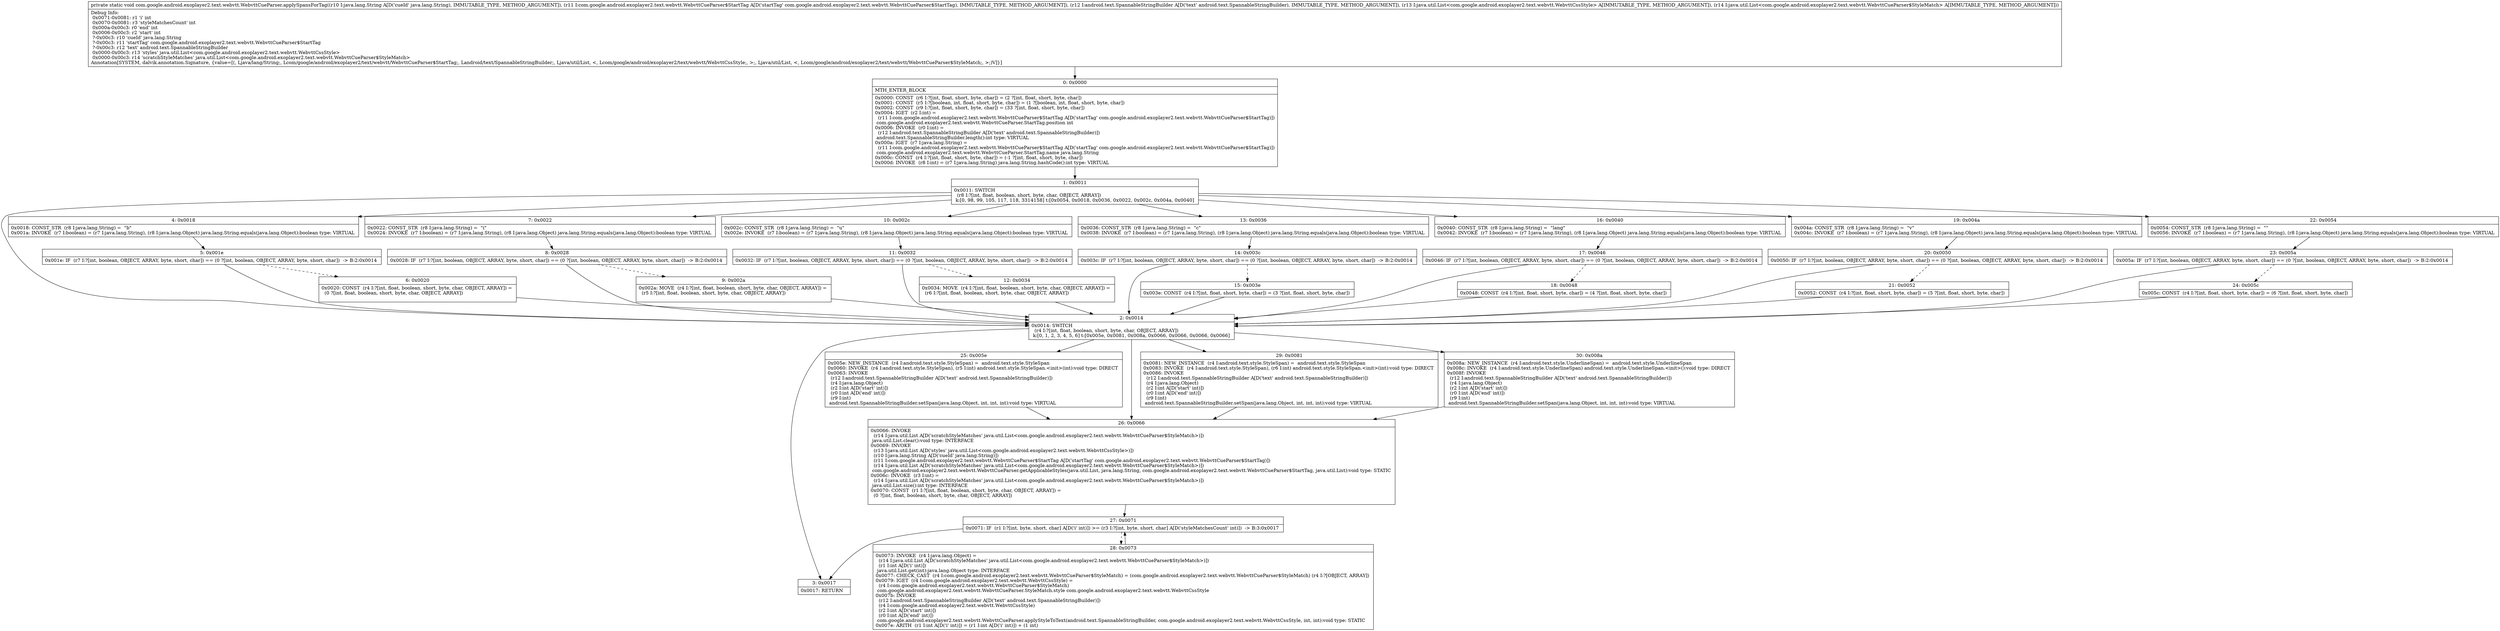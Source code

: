 digraph "CFG forcom.google.android.exoplayer2.text.webvtt.WebvttCueParser.applySpansForTag(Ljava\/lang\/String;Lcom\/google\/android\/exoplayer2\/text\/webvtt\/WebvttCueParser$StartTag;Landroid\/text\/SpannableStringBuilder;Ljava\/util\/List;Ljava\/util\/List;)V" {
Node_0 [shape=record,label="{0\:\ 0x0000|MTH_ENTER_BLOCK\l|0x0000: CONST  (r6 I:?[int, float, short, byte, char]) = (2 ?[int, float, short, byte, char]) \l0x0001: CONST  (r5 I:?[boolean, int, float, short, byte, char]) = (1 ?[boolean, int, float, short, byte, char]) \l0x0002: CONST  (r9 I:?[int, float, short, byte, char]) = (33 ?[int, float, short, byte, char]) \l0x0004: IGET  (r2 I:int) = \l  (r11 I:com.google.android.exoplayer2.text.webvtt.WebvttCueParser$StartTag A[D('startTag' com.google.android.exoplayer2.text.webvtt.WebvttCueParser$StartTag)])\l com.google.android.exoplayer2.text.webvtt.WebvttCueParser.StartTag.position int \l0x0006: INVOKE  (r0 I:int) = \l  (r12 I:android.text.SpannableStringBuilder A[D('text' android.text.SpannableStringBuilder)])\l android.text.SpannableStringBuilder.length():int type: VIRTUAL \l0x000a: IGET  (r7 I:java.lang.String) = \l  (r11 I:com.google.android.exoplayer2.text.webvtt.WebvttCueParser$StartTag A[D('startTag' com.google.android.exoplayer2.text.webvtt.WebvttCueParser$StartTag)])\l com.google.android.exoplayer2.text.webvtt.WebvttCueParser.StartTag.name java.lang.String \l0x000c: CONST  (r4 I:?[int, float, short, byte, char]) = (\-1 ?[int, float, short, byte, char]) \l0x000d: INVOKE  (r8 I:int) = (r7 I:java.lang.String) java.lang.String.hashCode():int type: VIRTUAL \l}"];
Node_1 [shape=record,label="{1\:\ 0x0011|0x0011: SWITCH  \l  (r8 I:?[int, float, boolean, short, byte, char, OBJECT, ARRAY])\l k:[0, 98, 99, 105, 117, 118, 3314158] t:[0x0054, 0x0018, 0x0036, 0x0022, 0x002c, 0x004a, 0x0040] \l}"];
Node_2 [shape=record,label="{2\:\ 0x0014|0x0014: SWITCH  \l  (r4 I:?[int, float, boolean, short, byte, char, OBJECT, ARRAY])\l k:[0, 1, 2, 3, 4, 5, 6] t:[0x005e, 0x0081, 0x008a, 0x0066, 0x0066, 0x0066, 0x0066] \l}"];
Node_3 [shape=record,label="{3\:\ 0x0017|0x0017: RETURN   \l}"];
Node_4 [shape=record,label="{4\:\ 0x0018|0x0018: CONST_STR  (r8 I:java.lang.String) =  \"b\" \l0x001a: INVOKE  (r7 I:boolean) = (r7 I:java.lang.String), (r8 I:java.lang.Object) java.lang.String.equals(java.lang.Object):boolean type: VIRTUAL \l}"];
Node_5 [shape=record,label="{5\:\ 0x001e|0x001e: IF  (r7 I:?[int, boolean, OBJECT, ARRAY, byte, short, char]) == (0 ?[int, boolean, OBJECT, ARRAY, byte, short, char])  \-\> B:2:0x0014 \l}"];
Node_6 [shape=record,label="{6\:\ 0x0020|0x0020: CONST  (r4 I:?[int, float, boolean, short, byte, char, OBJECT, ARRAY]) = \l  (0 ?[int, float, boolean, short, byte, char, OBJECT, ARRAY])\l \l}"];
Node_7 [shape=record,label="{7\:\ 0x0022|0x0022: CONST_STR  (r8 I:java.lang.String) =  \"i\" \l0x0024: INVOKE  (r7 I:boolean) = (r7 I:java.lang.String), (r8 I:java.lang.Object) java.lang.String.equals(java.lang.Object):boolean type: VIRTUAL \l}"];
Node_8 [shape=record,label="{8\:\ 0x0028|0x0028: IF  (r7 I:?[int, boolean, OBJECT, ARRAY, byte, short, char]) == (0 ?[int, boolean, OBJECT, ARRAY, byte, short, char])  \-\> B:2:0x0014 \l}"];
Node_9 [shape=record,label="{9\:\ 0x002a|0x002a: MOVE  (r4 I:?[int, float, boolean, short, byte, char, OBJECT, ARRAY]) = \l  (r5 I:?[int, float, boolean, short, byte, char, OBJECT, ARRAY])\l \l}"];
Node_10 [shape=record,label="{10\:\ 0x002c|0x002c: CONST_STR  (r8 I:java.lang.String) =  \"u\" \l0x002e: INVOKE  (r7 I:boolean) = (r7 I:java.lang.String), (r8 I:java.lang.Object) java.lang.String.equals(java.lang.Object):boolean type: VIRTUAL \l}"];
Node_11 [shape=record,label="{11\:\ 0x0032|0x0032: IF  (r7 I:?[int, boolean, OBJECT, ARRAY, byte, short, char]) == (0 ?[int, boolean, OBJECT, ARRAY, byte, short, char])  \-\> B:2:0x0014 \l}"];
Node_12 [shape=record,label="{12\:\ 0x0034|0x0034: MOVE  (r4 I:?[int, float, boolean, short, byte, char, OBJECT, ARRAY]) = \l  (r6 I:?[int, float, boolean, short, byte, char, OBJECT, ARRAY])\l \l}"];
Node_13 [shape=record,label="{13\:\ 0x0036|0x0036: CONST_STR  (r8 I:java.lang.String) =  \"c\" \l0x0038: INVOKE  (r7 I:boolean) = (r7 I:java.lang.String), (r8 I:java.lang.Object) java.lang.String.equals(java.lang.Object):boolean type: VIRTUAL \l}"];
Node_14 [shape=record,label="{14\:\ 0x003c|0x003c: IF  (r7 I:?[int, boolean, OBJECT, ARRAY, byte, short, char]) == (0 ?[int, boolean, OBJECT, ARRAY, byte, short, char])  \-\> B:2:0x0014 \l}"];
Node_15 [shape=record,label="{15\:\ 0x003e|0x003e: CONST  (r4 I:?[int, float, short, byte, char]) = (3 ?[int, float, short, byte, char]) \l}"];
Node_16 [shape=record,label="{16\:\ 0x0040|0x0040: CONST_STR  (r8 I:java.lang.String) =  \"lang\" \l0x0042: INVOKE  (r7 I:boolean) = (r7 I:java.lang.String), (r8 I:java.lang.Object) java.lang.String.equals(java.lang.Object):boolean type: VIRTUAL \l}"];
Node_17 [shape=record,label="{17\:\ 0x0046|0x0046: IF  (r7 I:?[int, boolean, OBJECT, ARRAY, byte, short, char]) == (0 ?[int, boolean, OBJECT, ARRAY, byte, short, char])  \-\> B:2:0x0014 \l}"];
Node_18 [shape=record,label="{18\:\ 0x0048|0x0048: CONST  (r4 I:?[int, float, short, byte, char]) = (4 ?[int, float, short, byte, char]) \l}"];
Node_19 [shape=record,label="{19\:\ 0x004a|0x004a: CONST_STR  (r8 I:java.lang.String) =  \"v\" \l0x004c: INVOKE  (r7 I:boolean) = (r7 I:java.lang.String), (r8 I:java.lang.Object) java.lang.String.equals(java.lang.Object):boolean type: VIRTUAL \l}"];
Node_20 [shape=record,label="{20\:\ 0x0050|0x0050: IF  (r7 I:?[int, boolean, OBJECT, ARRAY, byte, short, char]) == (0 ?[int, boolean, OBJECT, ARRAY, byte, short, char])  \-\> B:2:0x0014 \l}"];
Node_21 [shape=record,label="{21\:\ 0x0052|0x0052: CONST  (r4 I:?[int, float, short, byte, char]) = (5 ?[int, float, short, byte, char]) \l}"];
Node_22 [shape=record,label="{22\:\ 0x0054|0x0054: CONST_STR  (r8 I:java.lang.String) =  \"\" \l0x0056: INVOKE  (r7 I:boolean) = (r7 I:java.lang.String), (r8 I:java.lang.Object) java.lang.String.equals(java.lang.Object):boolean type: VIRTUAL \l}"];
Node_23 [shape=record,label="{23\:\ 0x005a|0x005a: IF  (r7 I:?[int, boolean, OBJECT, ARRAY, byte, short, char]) == (0 ?[int, boolean, OBJECT, ARRAY, byte, short, char])  \-\> B:2:0x0014 \l}"];
Node_24 [shape=record,label="{24\:\ 0x005c|0x005c: CONST  (r4 I:?[int, float, short, byte, char]) = (6 ?[int, float, short, byte, char]) \l}"];
Node_25 [shape=record,label="{25\:\ 0x005e|0x005e: NEW_INSTANCE  (r4 I:android.text.style.StyleSpan) =  android.text.style.StyleSpan \l0x0060: INVOKE  (r4 I:android.text.style.StyleSpan), (r5 I:int) android.text.style.StyleSpan.\<init\>(int):void type: DIRECT \l0x0063: INVOKE  \l  (r12 I:android.text.SpannableStringBuilder A[D('text' android.text.SpannableStringBuilder)])\l  (r4 I:java.lang.Object)\l  (r2 I:int A[D('start' int)])\l  (r0 I:int A[D('end' int)])\l  (r9 I:int)\l android.text.SpannableStringBuilder.setSpan(java.lang.Object, int, int, int):void type: VIRTUAL \l}"];
Node_26 [shape=record,label="{26\:\ 0x0066|0x0066: INVOKE  \l  (r14 I:java.util.List A[D('scratchStyleMatches' java.util.List\<com.google.android.exoplayer2.text.webvtt.WebvttCueParser$StyleMatch\>)])\l java.util.List.clear():void type: INTERFACE \l0x0069: INVOKE  \l  (r13 I:java.util.List A[D('styles' java.util.List\<com.google.android.exoplayer2.text.webvtt.WebvttCssStyle\>)])\l  (r10 I:java.lang.String A[D('cueId' java.lang.String)])\l  (r11 I:com.google.android.exoplayer2.text.webvtt.WebvttCueParser$StartTag A[D('startTag' com.google.android.exoplayer2.text.webvtt.WebvttCueParser$StartTag)])\l  (r14 I:java.util.List A[D('scratchStyleMatches' java.util.List\<com.google.android.exoplayer2.text.webvtt.WebvttCueParser$StyleMatch\>)])\l com.google.android.exoplayer2.text.webvtt.WebvttCueParser.getApplicableStyles(java.util.List, java.lang.String, com.google.android.exoplayer2.text.webvtt.WebvttCueParser$StartTag, java.util.List):void type: STATIC \l0x006c: INVOKE  (r3 I:int) = \l  (r14 I:java.util.List A[D('scratchStyleMatches' java.util.List\<com.google.android.exoplayer2.text.webvtt.WebvttCueParser$StyleMatch\>)])\l java.util.List.size():int type: INTERFACE \l0x0070: CONST  (r1 I:?[int, float, boolean, short, byte, char, OBJECT, ARRAY]) = \l  (0 ?[int, float, boolean, short, byte, char, OBJECT, ARRAY])\l \l}"];
Node_27 [shape=record,label="{27\:\ 0x0071|0x0071: IF  (r1 I:?[int, byte, short, char] A[D('i' int)]) \>= (r3 I:?[int, byte, short, char] A[D('styleMatchesCount' int)])  \-\> B:3:0x0017 \l}"];
Node_28 [shape=record,label="{28\:\ 0x0073|0x0073: INVOKE  (r4 I:java.lang.Object) = \l  (r14 I:java.util.List A[D('scratchStyleMatches' java.util.List\<com.google.android.exoplayer2.text.webvtt.WebvttCueParser$StyleMatch\>)])\l  (r1 I:int A[D('i' int)])\l java.util.List.get(int):java.lang.Object type: INTERFACE \l0x0077: CHECK_CAST  (r4 I:com.google.android.exoplayer2.text.webvtt.WebvttCueParser$StyleMatch) = (com.google.android.exoplayer2.text.webvtt.WebvttCueParser$StyleMatch) (r4 I:?[OBJECT, ARRAY]) \l0x0079: IGET  (r4 I:com.google.android.exoplayer2.text.webvtt.WebvttCssStyle) = \l  (r4 I:com.google.android.exoplayer2.text.webvtt.WebvttCueParser$StyleMatch)\l com.google.android.exoplayer2.text.webvtt.WebvttCueParser.StyleMatch.style com.google.android.exoplayer2.text.webvtt.WebvttCssStyle \l0x007b: INVOKE  \l  (r12 I:android.text.SpannableStringBuilder A[D('text' android.text.SpannableStringBuilder)])\l  (r4 I:com.google.android.exoplayer2.text.webvtt.WebvttCssStyle)\l  (r2 I:int A[D('start' int)])\l  (r0 I:int A[D('end' int)])\l com.google.android.exoplayer2.text.webvtt.WebvttCueParser.applyStyleToText(android.text.SpannableStringBuilder, com.google.android.exoplayer2.text.webvtt.WebvttCssStyle, int, int):void type: STATIC \l0x007e: ARITH  (r1 I:int A[D('i' int)]) = (r1 I:int A[D('i' int)]) + (1 int) \l}"];
Node_29 [shape=record,label="{29\:\ 0x0081|0x0081: NEW_INSTANCE  (r4 I:android.text.style.StyleSpan) =  android.text.style.StyleSpan \l0x0083: INVOKE  (r4 I:android.text.style.StyleSpan), (r6 I:int) android.text.style.StyleSpan.\<init\>(int):void type: DIRECT \l0x0086: INVOKE  \l  (r12 I:android.text.SpannableStringBuilder A[D('text' android.text.SpannableStringBuilder)])\l  (r4 I:java.lang.Object)\l  (r2 I:int A[D('start' int)])\l  (r0 I:int A[D('end' int)])\l  (r9 I:int)\l android.text.SpannableStringBuilder.setSpan(java.lang.Object, int, int, int):void type: VIRTUAL \l}"];
Node_30 [shape=record,label="{30\:\ 0x008a|0x008a: NEW_INSTANCE  (r4 I:android.text.style.UnderlineSpan) =  android.text.style.UnderlineSpan \l0x008c: INVOKE  (r4 I:android.text.style.UnderlineSpan) android.text.style.UnderlineSpan.\<init\>():void type: DIRECT \l0x008f: INVOKE  \l  (r12 I:android.text.SpannableStringBuilder A[D('text' android.text.SpannableStringBuilder)])\l  (r4 I:java.lang.Object)\l  (r2 I:int A[D('start' int)])\l  (r0 I:int A[D('end' int)])\l  (r9 I:int)\l android.text.SpannableStringBuilder.setSpan(java.lang.Object, int, int, int):void type: VIRTUAL \l}"];
MethodNode[shape=record,label="{private static void com.google.android.exoplayer2.text.webvtt.WebvttCueParser.applySpansForTag((r10 I:java.lang.String A[D('cueId' java.lang.String), IMMUTABLE_TYPE, METHOD_ARGUMENT]), (r11 I:com.google.android.exoplayer2.text.webvtt.WebvttCueParser$StartTag A[D('startTag' com.google.android.exoplayer2.text.webvtt.WebvttCueParser$StartTag), IMMUTABLE_TYPE, METHOD_ARGUMENT]), (r12 I:android.text.SpannableStringBuilder A[D('text' android.text.SpannableStringBuilder), IMMUTABLE_TYPE, METHOD_ARGUMENT]), (r13 I:java.util.List\<com.google.android.exoplayer2.text.webvtt.WebvttCssStyle\> A[IMMUTABLE_TYPE, METHOD_ARGUMENT]), (r14 I:java.util.List\<com.google.android.exoplayer2.text.webvtt.WebvttCueParser$StyleMatch\> A[IMMUTABLE_TYPE, METHOD_ARGUMENT]))  | Debug Info:\l  0x0071\-0x0081: r1 'i' int\l  0x0070\-0x0081: r3 'styleMatchesCount' int\l  0x000a\-0x00c3: r0 'end' int\l  0x0006\-0x00c3: r2 'start' int\l  ?\-0x00c3: r10 'cueId' java.lang.String\l  ?\-0x00c3: r11 'startTag' com.google.android.exoplayer2.text.webvtt.WebvttCueParser$StartTag\l  ?\-0x00c3: r12 'text' android.text.SpannableStringBuilder\l  0x0000\-0x00c3: r13 'styles' java.util.List\<com.google.android.exoplayer2.text.webvtt.WebvttCssStyle\>\l  0x0000\-0x00c3: r14 'scratchStyleMatches' java.util.List\<com.google.android.exoplayer2.text.webvtt.WebvttCueParser$StyleMatch\>\lAnnotation[SYSTEM, dalvik.annotation.Signature, \{value=[(, Ljava\/lang\/String;, Lcom\/google\/android\/exoplayer2\/text\/webvtt\/WebvttCueParser$StartTag;, Landroid\/text\/SpannableStringBuilder;, Ljava\/util\/List, \<, Lcom\/google\/android\/exoplayer2\/text\/webvtt\/WebvttCssStyle;, \>;, Ljava\/util\/List, \<, Lcom\/google\/android\/exoplayer2\/text\/webvtt\/WebvttCueParser$StyleMatch;, \>;)V]\}]\l}"];
MethodNode -> Node_0;
Node_0 -> Node_1;
Node_1 -> Node_2;
Node_1 -> Node_4;
Node_1 -> Node_7;
Node_1 -> Node_10;
Node_1 -> Node_13;
Node_1 -> Node_16;
Node_1 -> Node_19;
Node_1 -> Node_22;
Node_2 -> Node_3;
Node_2 -> Node_25;
Node_2 -> Node_26;
Node_2 -> Node_29;
Node_2 -> Node_30;
Node_4 -> Node_5;
Node_5 -> Node_2;
Node_5 -> Node_6[style=dashed];
Node_6 -> Node_2;
Node_7 -> Node_8;
Node_8 -> Node_2;
Node_8 -> Node_9[style=dashed];
Node_9 -> Node_2;
Node_10 -> Node_11;
Node_11 -> Node_2;
Node_11 -> Node_12[style=dashed];
Node_12 -> Node_2;
Node_13 -> Node_14;
Node_14 -> Node_2;
Node_14 -> Node_15[style=dashed];
Node_15 -> Node_2;
Node_16 -> Node_17;
Node_17 -> Node_2;
Node_17 -> Node_18[style=dashed];
Node_18 -> Node_2;
Node_19 -> Node_20;
Node_20 -> Node_2;
Node_20 -> Node_21[style=dashed];
Node_21 -> Node_2;
Node_22 -> Node_23;
Node_23 -> Node_2;
Node_23 -> Node_24[style=dashed];
Node_24 -> Node_2;
Node_25 -> Node_26;
Node_26 -> Node_27;
Node_27 -> Node_3;
Node_27 -> Node_28[style=dashed];
Node_28 -> Node_27;
Node_29 -> Node_26;
Node_30 -> Node_26;
}

